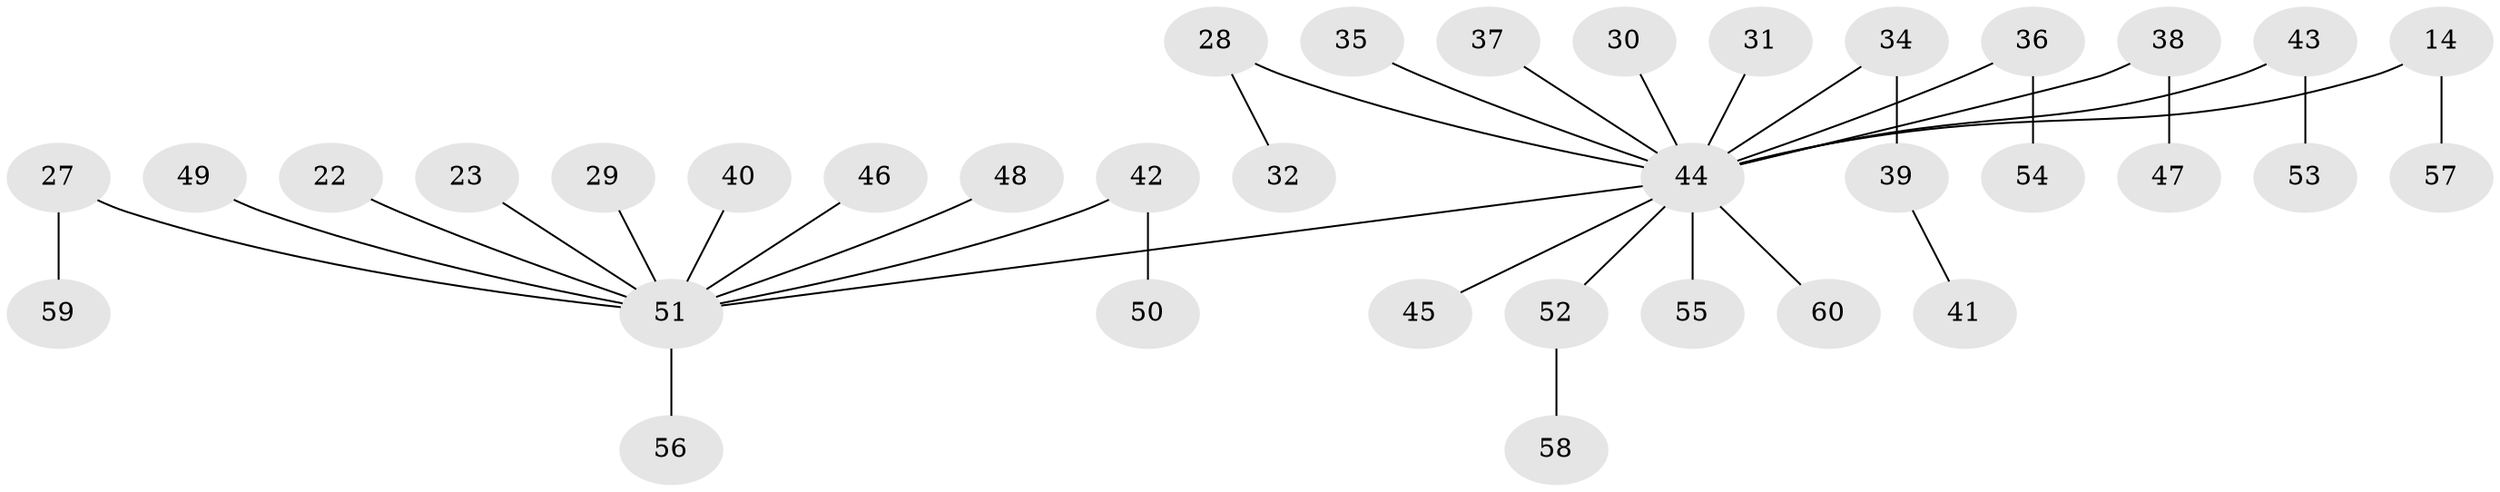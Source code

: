 // original degree distribution, {7: 0.016666666666666666, 3: 0.13333333333333333, 5: 0.03333333333333333, 2: 0.26666666666666666, 4: 0.06666666666666667, 1: 0.48333333333333334}
// Generated by graph-tools (version 1.1) at 2025/57/03/04/25 21:57:09]
// undirected, 36 vertices, 35 edges
graph export_dot {
graph [start="1"]
  node [color=gray90,style=filled];
  14;
  22;
  23;
  27;
  28;
  29;
  30;
  31;
  32;
  34;
  35;
  36 [super="+20"];
  37;
  38;
  39;
  40;
  41;
  42;
  43;
  44 [super="+3+16+24+33+26+19"];
  45;
  46;
  47;
  48;
  49;
  50;
  51 [super="+6+17+7+15+25+8+10+21"];
  52;
  53;
  54;
  55;
  56;
  57;
  58;
  59;
  60;
  14 -- 57;
  14 -- 44;
  22 -- 51;
  23 -- 51;
  27 -- 59;
  27 -- 51;
  28 -- 32;
  28 -- 44;
  29 -- 51;
  30 -- 44;
  31 -- 44;
  34 -- 39;
  34 -- 44;
  35 -- 44;
  36 -- 54;
  36 -- 44;
  37 -- 44;
  38 -- 47;
  38 -- 44;
  39 -- 41;
  40 -- 51;
  42 -- 50;
  42 -- 51;
  43 -- 53;
  43 -- 44;
  44 -- 52;
  44 -- 60;
  44 -- 45;
  44 -- 51;
  44 -- 55;
  46 -- 51;
  48 -- 51;
  49 -- 51;
  51 -- 56;
  52 -- 58;
}
